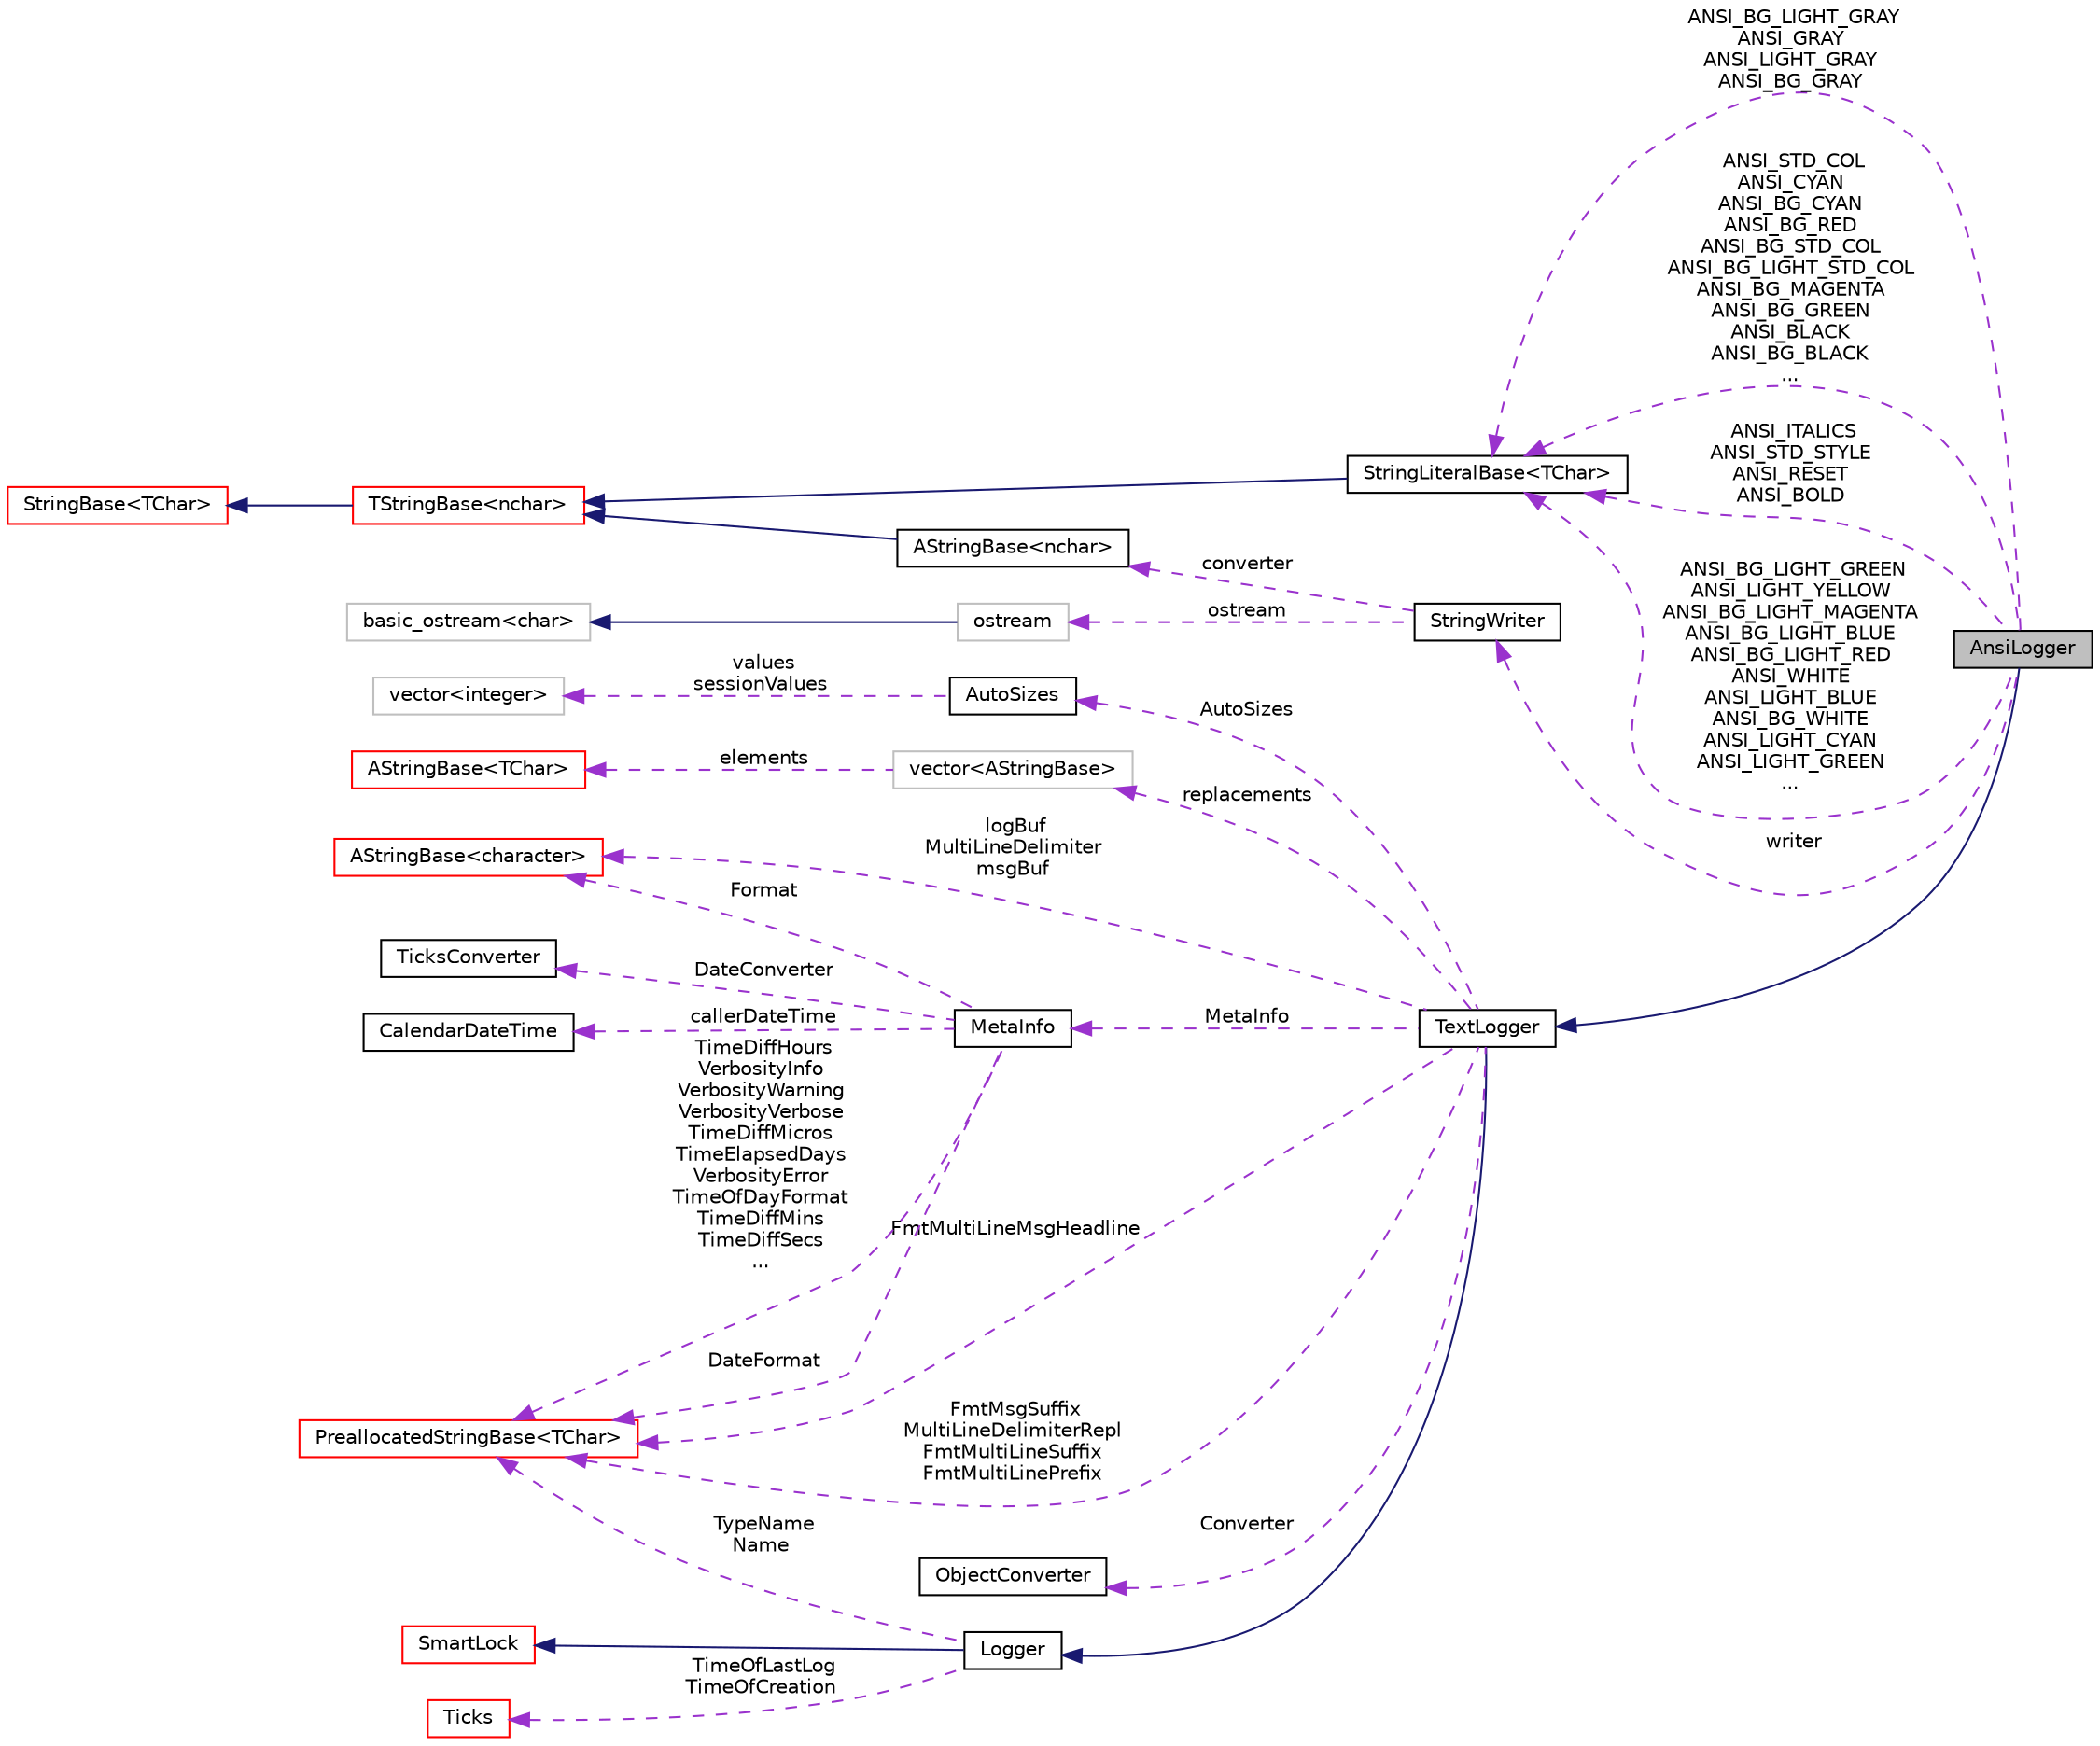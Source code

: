 digraph "AnsiLogger"
{
  edge [fontname="Helvetica",fontsize="10",labelfontname="Helvetica",labelfontsize="10"];
  node [fontname="Helvetica",fontsize="10",shape=record];
  rankdir="LR";
  Node6 [label="AnsiLogger",height=0.2,width=0.4,color="black", fillcolor="grey75", style="filled", fontcolor="black"];
  Node27 [label="vector\<AStringBase\>",height=0.2,width=0.4,color="grey75", fillcolor="white", style="filled"];
  Node30 [label="vector\<integer\>",height=0.2,width=0.4,color="grey75", fillcolor="white", style="filled"];
  Node49 [label="basic_ostream\<char\>",height=0.2,width=0.4,color="grey75", fillcolor="white", style="filled",tooltip="STL class. "];
  Node28 [label="AStringBase\<TChar\>",height=0.2,width=0.4,color="red", fillcolor="white", style="filled",URL="$classaworx_1_1lib_1_1strings_1_1AStringBase.html"];
  Node35 [label="AStringBase\<character\>",height=0.2,width=0.4,color="red", fillcolor="white", style="filled",URL="$classaworx_1_1lib_1_1strings_1_1AStringBase.html"];
  Node16 [label="StringBase\<TChar\>",height=0.2,width=0.4,color="red", fillcolor="white", style="filled",URL="$classaworx_1_1lib_1_1strings_1_1StringBase.html"];
  Node47 [label="AStringBase\<nchar\>",height=0.2,width=0.4,color="black", fillcolor="white", style="filled",URL="$classaworx_1_1lib_1_1strings_1_1AStringBase.html"];
  Node19 [label="TStringBase\<nchar\>",height=0.2,width=0.4,color="red", fillcolor="white", style="filled",URL="$classaworx_1_1lib_1_1strings_1_1TStringBase.html"];
  Node25 [label="PreallocatedStringBase\<TChar\>",height=0.2,width=0.4,color="red", fillcolor="white", style="filled",URL="$classaworx_1_1lib_1_1strings_1_1PreallocatedStringBase.html"];
  Node40 [label="StringLiteralBase\<TChar\>",height=0.2,width=0.4,color="black", fillcolor="white", style="filled",URL="$classaworx_1_1lib_1_1strings_1_1StringLiteralBase.html"];
  Node7 -> Node6 [dir="back",color="midnightblue",fontsize="10",style="solid",fontname="Helvetica"];
  Node8 -> Node7 [dir="back",color="midnightblue",fontsize="10",style="solid",fontname="Helvetica"];
  Node9 -> Node8 [dir="back",color="midnightblue",fontsize="10",style="solid",fontname="Helvetica"];
  Node16 -> Node19 [dir="back",color="midnightblue",fontsize="10",style="solid",fontname="Helvetica"];
  Node19 -> Node40 [dir="back",color="midnightblue",fontsize="10",style="solid",fontname="Helvetica"];
  Node19 -> Node47 [dir="back",color="midnightblue",fontsize="10",style="solid",fontname="Helvetica"];
  Node23 -> Node8 [dir="back",color="darkorchid3",fontsize="10",style="dashed",label=" TimeOfLastLog\nTimeOfCreation" ,fontname="Helvetica"];
  Node25 -> Node7 [dir="back",color="darkorchid3",fontsize="10",style="dashed",label=" FmtMultiLineMsgHeadline" ,fontname="Helvetica"];
  Node25 -> Node7 [dir="back",color="darkorchid3",fontsize="10",style="dashed",label=" FmtMsgSuffix\nMultiLineDelimiterRepl\nFmtMultiLineSuffix\nFmtMultiLinePrefix" ,fontname="Helvetica"];
  Node25 -> Node8 [dir="back",color="darkorchid3",fontsize="10",style="dashed",label=" TypeName\nName" ,fontname="Helvetica"];
  Node25 -> Node32 [dir="back",color="darkorchid3",fontsize="10",style="dashed",label=" DateFormat" ,fontname="Helvetica"];
  Node25 -> Node32 [dir="back",color="darkorchid3",fontsize="10",style="dashed",label=" TimeDiffHours\nVerbosityInfo\nVerbosityWarning\nVerbosityVerbose\nTimeDiffMicros\nTimeElapsedDays\nVerbosityError\nTimeOfDayFormat\nTimeDiffMins\nTimeDiffSecs\n..." ,fontname="Helvetica"];
  Node27 -> Node7 [dir="back",color="darkorchid3",fontsize="10",style="dashed",label=" replacements" ,fontname="Helvetica"];
  Node28 -> Node27 [dir="back",color="darkorchid3",fontsize="10",style="dashed",label=" elements" ,fontname="Helvetica"];
  Node29 -> Node7 [dir="back",color="darkorchid3",fontsize="10",style="dashed",label=" AutoSizes" ,fontname="Helvetica"];
  Node30 -> Node29 [dir="back",color="darkorchid3",fontsize="10",style="dashed",label=" values\nsessionValues" ,fontname="Helvetica"];
  Node31 -> Node7 [dir="back",color="darkorchid3",fontsize="10",style="dashed",label=" Converter" ,fontname="Helvetica"];
  Node32 -> Node7 [dir="back",color="darkorchid3",fontsize="10",style="dashed",label=" MetaInfo" ,fontname="Helvetica"];
  Node33 -> Node32 [dir="back",color="darkorchid3",fontsize="10",style="dashed",label=" callerDateTime" ,fontname="Helvetica"];
  Node34 -> Node32 [dir="back",color="darkorchid3",fontsize="10",style="dashed",label=" DateConverter" ,fontname="Helvetica"];
  Node35 -> Node7 [dir="back",color="darkorchid3",fontsize="10",style="dashed",label=" logBuf\nMultiLineDelimiter\nmsgBuf" ,fontname="Helvetica"];
  Node35 -> Node32 [dir="back",color="darkorchid3",fontsize="10",style="dashed",label=" Format" ,fontname="Helvetica"];
  Node40 -> Node6 [dir="back",color="darkorchid3",fontsize="10",style="dashed",label=" ANSI_ITALICS\nANSI_STD_STYLE\nANSI_RESET\nANSI_BOLD" ,fontname="Helvetica"];
  Node40 -> Node6 [dir="back",color="darkorchid3",fontsize="10",style="dashed",label=" ANSI_BG_LIGHT_GREEN\nANSI_LIGHT_YELLOW\nANSI_BG_LIGHT_MAGENTA\nANSI_BG_LIGHT_BLUE\nANSI_BG_LIGHT_RED\nANSI_WHITE\nANSI_LIGHT_BLUE\nANSI_BG_WHITE\nANSI_LIGHT_CYAN\nANSI_LIGHT_GREEN\n..." ,fontname="Helvetica"];
  Node40 -> Node6 [dir="back",color="darkorchid3",fontsize="10",style="dashed",label=" ANSI_BG_LIGHT_GRAY\nANSI_GRAY\nANSI_LIGHT_GRAY\nANSI_BG_GRAY" ,fontname="Helvetica"];
  Node40 -> Node6 [dir="back",color="darkorchid3",fontsize="10",style="dashed",label=" ANSI_STD_COL\nANSI_CYAN\nANSI_BG_CYAN\nANSI_BG_RED\nANSI_BG_STD_COL\nANSI_BG_LIGHT_STD_COL\nANSI_BG_MAGENTA\nANSI_BG_GREEN\nANSI_BLACK\nANSI_BG_BLACK\n..." ,fontname="Helvetica"];
  Node46 -> Node6 [dir="back",color="darkorchid3",fontsize="10",style="dashed",label=" writer" ,fontname="Helvetica"];
  Node47 -> Node46 [dir="back",color="darkorchid3",fontsize="10",style="dashed",label=" converter" ,fontname="Helvetica"];
  Node48 -> Node46 [dir="back",color="darkorchid3",fontsize="10",style="dashed",label=" ostream" ,fontname="Helvetica"];
  Node49 -> Node48 [dir="back",color="midnightblue",fontsize="10",style="solid",fontname="Helvetica"];
  Node7 [label="TextLogger",height=0.2,width=0.4,color="black", fillcolor="white", style="filled",URL="$classaworx_1_1lib_1_1lox_1_1core_1_1textlogger_1_1TextLogger.html"];
  Node8 [label="Logger",height=0.2,width=0.4,color="black", fillcolor="white", style="filled",URL="$classaworx_1_1lib_1_1lox_1_1core_1_1Logger.html"];
  Node9 [label="SmartLock",height=0.2,width=0.4,color="red", fillcolor="white", style="filled",URL="$classaworx_1_1lib_1_1threads_1_1SmartLock.html"];
  Node23 [label="Ticks",height=0.2,width=0.4,color="red", fillcolor="white", style="filled",URL="$classaworx_1_1lib_1_1time_1_1Ticks.html"];
  Node29 [label="AutoSizes",height=0.2,width=0.4,color="black", fillcolor="white", style="filled",URL="$classaworx_1_1lib_1_1strings_1_1util_1_1AutoSizes.html"];
  Node31 [label="ObjectConverter",height=0.2,width=0.4,color="black", fillcolor="white", style="filled",URL="$classaworx_1_1lib_1_1lox_1_1core_1_1textlogger_1_1ObjectConverter.html"];
  Node32 [label="MetaInfo",height=0.2,width=0.4,color="black", fillcolor="white", style="filled",URL="$classaworx_1_1lib_1_1lox_1_1core_1_1textlogger_1_1MetaInfo.html"];
  Node33 [label="CalendarDateTime",height=0.2,width=0.4,color="black", fillcolor="white", style="filled",URL="$classaworx_1_1lib_1_1time_1_1CalendarDateTime.html"];
  Node34 [label="TicksConverter",height=0.2,width=0.4,color="black", fillcolor="white", style="filled",URL="$classaworx_1_1lib_1_1time_1_1TicksConverter.html"];
  Node46 [label="StringWriter",height=0.2,width=0.4,color="black", fillcolor="white", style="filled",URL="$classaworx_1_1lib_1_1strings_1_1util_1_1StringWriter.html"];
  Node48 [label="ostream",height=0.2,width=0.4,color="grey75", fillcolor="white", style="filled",tooltip="STL class. "];
}

